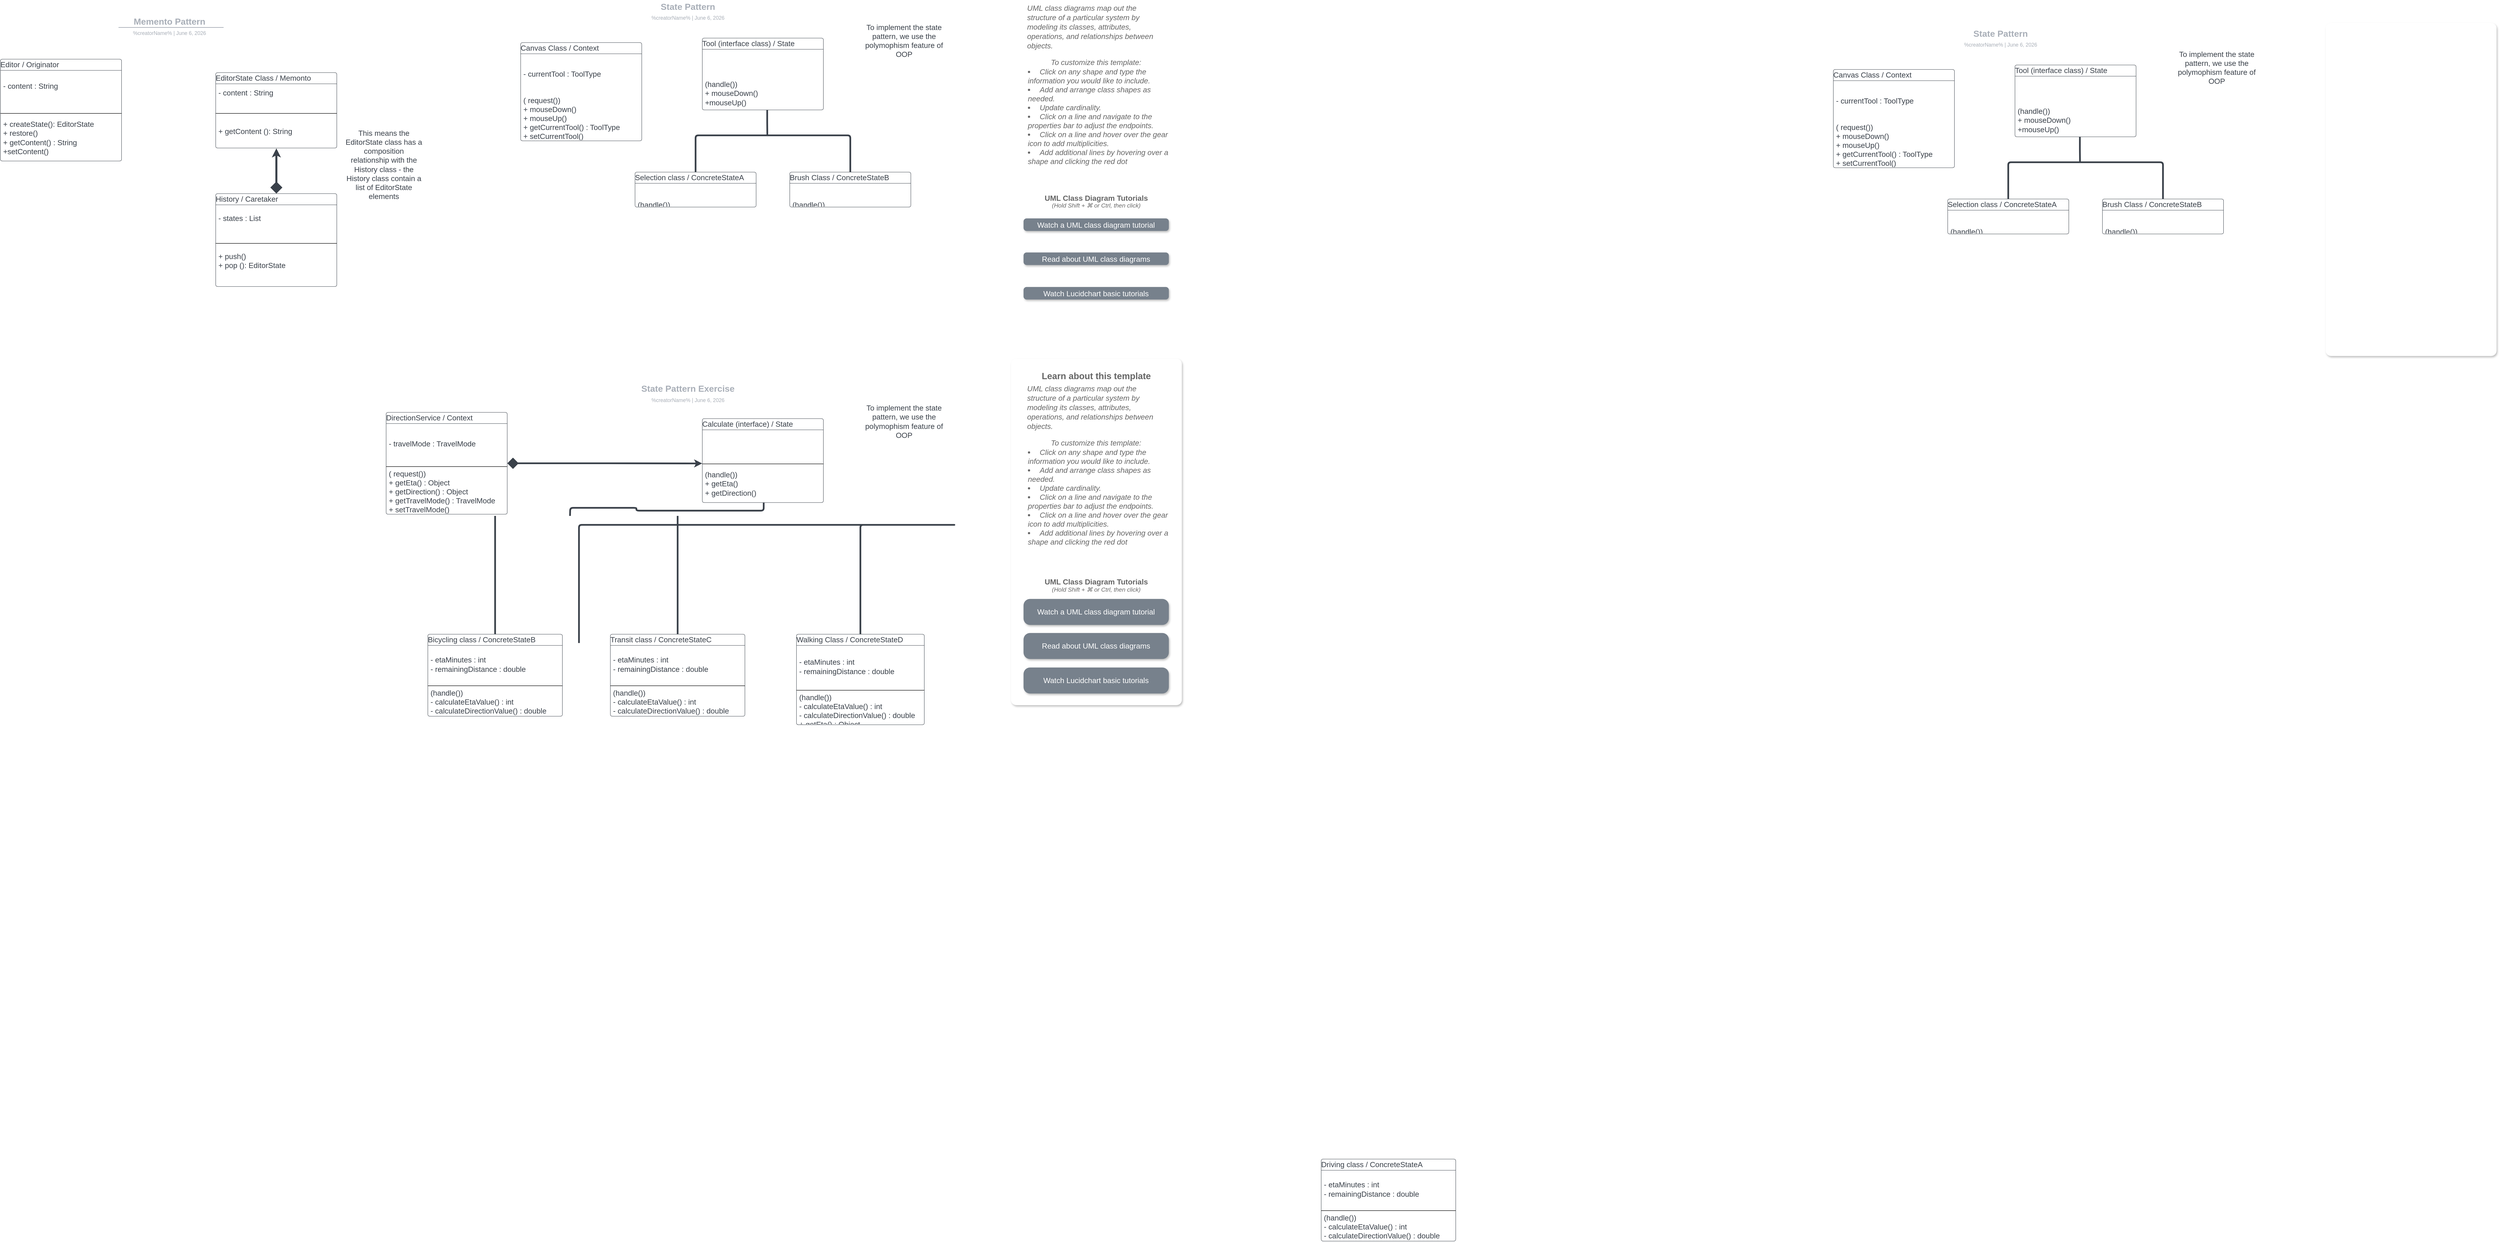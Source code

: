 <mxfile version="21.6.9" type="github">
  <diagram id="C5RBs43oDa-KdzZeNtuy" name="Page-1">
    <mxGraphModel dx="4552" dy="4326" grid="1" gridSize="10" guides="1" tooltips="1" connect="1" arrows="1" fold="1" page="1" pageScale="1" pageWidth="827" pageHeight="1169" math="0" shadow="0">
      <root>
        <mxCell id="WIyWlLk6GJQsqaUBKTNV-0" />
        <mxCell id="WIyWlLk6GJQsqaUBKTNV-1" parent="WIyWlLk6GJQsqaUBKTNV-0" />
        <mxCell id="U_TY-0Dwg_rTrHO3cY47-18" value="" style="group;dropTarget=0;pointerEvents=0;" vertex="1" parent="WIyWlLk6GJQsqaUBKTNV-1">
          <mxGeometry x="-3203" y="-3440" width="640" height="45" as="geometry" />
        </mxCell>
        <mxCell id="U_TY-0Dwg_rTrHO3cY47-19" value="Memento Pattern" style="points=[[0.688,0.967,0]];html=1;overflow=block;blockSpacing=1;whiteSpace=wrap;fontSize=19.7;fontColor=#a9afb8;fontStyle=1;align=center;spacingLeft=7;spacingRight=7;spacingTop=2;spacing=3;strokeOpacity=0;fillOpacity=0;rounded=1;absoluteArcSize=1;arcSize=12;fillColor=#ffffff;strokeWidth=1.5;lucidId=zV0p94uQ8jZY;" vertex="1" parent="U_TY-0Dwg_rTrHO3cY47-18">
          <mxGeometry width="640" height="31" as="geometry" />
        </mxCell>
        <UserObject label="%creatorName%  |  %date{mmmm d, yyyy}%" placeholders="1" id="U_TY-0Dwg_rTrHO3cY47-20">
          <mxCell style="html=1;overflow=block;blockSpacing=1;whiteSpace=wrap;fontSize=11.5;fontColor=#a9afb8;align=center;spacingLeft=7;spacingRight=7;spacingTop=2;spacing=3;strokeOpacity=0;fillOpacity=0;rounded=1;absoluteArcSize=1;arcSize=12;fillColor=#ffffff;strokeWidth=1.5;lucidId=zV0p6GQysQ9Z;" vertex="1" parent="U_TY-0Dwg_rTrHO3cY47-18">
            <mxGeometry y="31" width="640" height="14" as="geometry" />
          </mxCell>
        </UserObject>
        <mxCell id="U_TY-0Dwg_rTrHO3cY47-21" value="" style="html=1;jettySize=18;whiteSpace=wrap;fontSize=13;fontFamily=Helvetica;strokeColor=#a9afb8;strokeOpacity=100;strokeWidth=1.5;rounded=0;startArrow=none;endArrow=none;entryX=0.688;entryY=0.967;entryPerimeter=0;lucidId=zV0plLxj8k6u;" edge="1" parent="U_TY-0Dwg_rTrHO3cY47-18" target="U_TY-0Dwg_rTrHO3cY47-19">
          <mxGeometry width="100" height="100" relative="1" as="geometry">
            <Array as="points" />
            <mxPoint x="206" y="30" as="sourcePoint" />
          </mxGeometry>
        </mxCell>
        <mxCell id="U_TY-0Dwg_rTrHO3cY47-22" value="Editor / Originator" style="html=1;overflow=block;blockSpacing=1;swimlane;childLayout=stackLayout;horizontal=1;horizontalStack=0;resizeParent=1;resizeParentMax=0;resizeLast=0;collapsible=0;fontStyle=0;marginBottom=0;swimlaneFillColor=#ffffff;startSize=25;whiteSpace=wrap;fontSize=16.7;fontColor=#3a414a;align=left;spacing=0;strokeColor=#3a414a;strokeOpacity=100;rounded=1;absoluteArcSize=1;arcSize=9;strokeWidth=0.8;" vertex="1" parent="WIyWlLk6GJQsqaUBKTNV-1">
          <mxGeometry x="-3260" y="-3339" width="270" height="227.25" as="geometry" />
        </mxCell>
        <mxCell id="U_TY-0Dwg_rTrHO3cY47-23" value="- content : String&#xa;" style="part=1;html=1;resizeHeight=0;strokeColor=none;fillColor=none;align=left;verticalAlign=middle;spacingLeft=4;spacingRight=4;overflow=hidden;rotatable=0;points=[[0,0.5],[1,0.5]];portConstraint=eastwest;swimlaneFillColor=#ffffff;strokeOpacity=100;whiteSpace=wrap;fontSize=16.7;fontColor=#3a414a;" vertex="1" parent="U_TY-0Dwg_rTrHO3cY47-22">
          <mxGeometry y="25" width="270" height="92" as="geometry" />
        </mxCell>
        <mxCell id="U_TY-0Dwg_rTrHO3cY47-24" value="" style="line;strokeWidth=1;fillColor=none;align=left;verticalAlign=middle;spacingTop=-1;spacingLeft=3;spacingRight=3;rotatable=0;labelPosition=right;points=[];portConstraint=eastwest;" vertex="1" parent="U_TY-0Dwg_rTrHO3cY47-22">
          <mxGeometry y="117" width="270" height="8" as="geometry" />
        </mxCell>
        <mxCell id="U_TY-0Dwg_rTrHO3cY47-25" value="+ createState(): EditorState&#xa;+ restore()&#xa;+ getContent() : String&#xa;+setContent()" style="part=1;html=1;resizeHeight=0;strokeColor=none;fillColor=none;align=left;verticalAlign=middle;spacingLeft=4;spacingRight=4;overflow=hidden;rotatable=0;points=[[0,0.5],[1,0.5]];portConstraint=eastwest;swimlaneFillColor=#ffffff;strokeOpacity=100;whiteSpace=wrap;fontSize=16.7;fontColor=#3a414a;" vertex="1" parent="U_TY-0Dwg_rTrHO3cY47-22">
          <mxGeometry y="125" width="270" height="102.25" as="geometry" />
        </mxCell>
        <mxCell id="U_TY-0Dwg_rTrHO3cY47-26" value="EditorState Class / Memonto" style="html=1;overflow=block;blockSpacing=1;swimlane;childLayout=stackLayout;horizontal=1;horizontalStack=0;resizeParent=1;resizeParentMax=0;resizeLast=0;collapsible=0;fontStyle=0;marginBottom=0;swimlaneFillColor=#ffffff;startSize=25;whiteSpace=wrap;fontSize=16.7;fontColor=#3a414a;align=left;spacing=0;strokeColor=#3a414a;strokeOpacity=100;rounded=1;absoluteArcSize=1;arcSize=9;strokeWidth=0.8;" vertex="1" parent="WIyWlLk6GJQsqaUBKTNV-1">
          <mxGeometry x="-2780" y="-3309" width="270" height="168.25" as="geometry" />
        </mxCell>
        <mxCell id="U_TY-0Dwg_rTrHO3cY47-27" value="- content : String&#xa;" style="part=1;html=1;resizeHeight=0;strokeColor=none;fillColor=none;align=left;verticalAlign=middle;spacingLeft=4;spacingRight=4;overflow=hidden;rotatable=0;points=[[0,0.5],[1,0.5]];portConstraint=eastwest;swimlaneFillColor=#ffffff;strokeOpacity=100;whiteSpace=wrap;fontSize=16.7;fontColor=#3a414a;" vertex="1" parent="U_TY-0Dwg_rTrHO3cY47-26">
          <mxGeometry y="25" width="270" height="62" as="geometry" />
        </mxCell>
        <mxCell id="U_TY-0Dwg_rTrHO3cY47-28" value="" style="line;strokeWidth=1;fillColor=none;align=left;verticalAlign=middle;spacingTop=-1;spacingLeft=3;spacingRight=3;rotatable=0;labelPosition=right;points=[];portConstraint=eastwest;" vertex="1" parent="U_TY-0Dwg_rTrHO3cY47-26">
          <mxGeometry y="87" width="270" height="8" as="geometry" />
        </mxCell>
        <mxCell id="U_TY-0Dwg_rTrHO3cY47-29" value="+ getContent (): String" style="part=1;html=1;resizeHeight=0;strokeColor=none;fillColor=none;align=left;verticalAlign=middle;spacingLeft=4;spacingRight=4;overflow=hidden;rotatable=0;points=[[0,0.5],[1,0.5]];portConstraint=eastwest;swimlaneFillColor=#ffffff;strokeOpacity=100;whiteSpace=wrap;fontSize=16.7;fontColor=#3a414a;" vertex="1" parent="U_TY-0Dwg_rTrHO3cY47-26">
          <mxGeometry y="95" width="270" height="73.25" as="geometry" />
        </mxCell>
        <mxCell id="U_TY-0Dwg_rTrHO3cY47-30" value="History / Caretaker" style="html=1;overflow=block;blockSpacing=1;swimlane;childLayout=stackLayout;horizontal=1;horizontalStack=0;resizeParent=1;resizeParentMax=0;resizeLast=0;collapsible=0;fontStyle=0;marginBottom=0;swimlaneFillColor=#ffffff;startSize=25;whiteSpace=wrap;fontSize=16.7;fontColor=#3a414a;align=left;spacing=0;strokeColor=#3a414a;strokeOpacity=100;rounded=1;absoluteArcSize=1;arcSize=9;strokeWidth=0.8;" vertex="1" parent="WIyWlLk6GJQsqaUBKTNV-1">
          <mxGeometry x="-2780" y="-3039" width="270" height="207.25" as="geometry" />
        </mxCell>
        <mxCell id="U_TY-0Dwg_rTrHO3cY47-31" value="- states : List&#xa;" style="part=1;html=1;resizeHeight=0;strokeColor=none;fillColor=none;align=left;verticalAlign=middle;spacingLeft=4;spacingRight=4;overflow=hidden;rotatable=0;points=[[0,0.5],[1,0.5]];portConstraint=eastwest;swimlaneFillColor=#ffffff;strokeOpacity=100;whiteSpace=wrap;fontSize=16.7;fontColor=#3a414a;" vertex="1" parent="U_TY-0Dwg_rTrHO3cY47-30">
          <mxGeometry y="25" width="270" height="82" as="geometry" />
        </mxCell>
        <mxCell id="U_TY-0Dwg_rTrHO3cY47-32" value="" style="line;strokeWidth=1;fillColor=none;align=left;verticalAlign=middle;spacingTop=-1;spacingLeft=3;spacingRight=3;rotatable=0;labelPosition=right;points=[];portConstraint=eastwest;" vertex="1" parent="U_TY-0Dwg_rTrHO3cY47-30">
          <mxGeometry y="107" width="270" height="8" as="geometry" />
        </mxCell>
        <mxCell id="U_TY-0Dwg_rTrHO3cY47-33" value="+ push()&#xa;+ pop (): EditorState&#xa;" style="part=1;html=1;resizeHeight=0;strokeColor=none;fillColor=none;align=left;verticalAlign=middle;spacingLeft=4;spacingRight=4;overflow=hidden;rotatable=0;points=[[0,0.5],[1,0.5]];portConstraint=eastwest;swimlaneFillColor=#ffffff;strokeOpacity=100;whiteSpace=wrap;fontSize=16.7;fontColor=#3a414a;" vertex="1" parent="U_TY-0Dwg_rTrHO3cY47-30">
          <mxGeometry y="115" width="270" height="92.25" as="geometry" />
        </mxCell>
        <mxCell id="U_TY-0Dwg_rTrHO3cY47-34" value="" style="html=1;jettySize=18;whiteSpace=wrap;fontSize=13;strokeColor=#3a414a;strokeOpacity=100;strokeWidth=4.5;rounded=1;arcSize=12;edgeStyle=orthogonalEdgeStyle;startArrow=diamond;startFill=1;startSize=16;exitX=0.5;exitY=-0.002;exitPerimeter=0;entryX=0.5;entryY=1.003;entryPerimeter=0;lucidId=zk1p6L_fdBU9;" edge="1" parent="WIyWlLk6GJQsqaUBKTNV-1" source="U_TY-0Dwg_rTrHO3cY47-30" target="U_TY-0Dwg_rTrHO3cY47-26">
          <mxGeometry width="100" height="100" relative="1" as="geometry">
            <Array as="points" />
          </mxGeometry>
        </mxCell>
        <mxCell id="U_TY-0Dwg_rTrHO3cY47-35" value="This means the EditorState class has a composition relationship with the History class - the History class contain a list of EditorState elements" style="html=1;overflow=block;blockSpacing=1;whiteSpace=wrap;fontSize=16.7;fontColor=#3a414a;spacing=3.8;strokeOpacity=0;fillOpacity=0;rounded=1;absoluteArcSize=1;arcSize=9;fillColor=#ffffff;strokeWidth=3.8;lucidId=Lo1pZtVWviOo;" vertex="1" parent="WIyWlLk6GJQsqaUBKTNV-1">
          <mxGeometry x="-2495" y="-3187" width="180" height="168" as="geometry" />
        </mxCell>
        <mxCell id="U_TY-0Dwg_rTrHO3cY47-36" value="" style="html=1;overflow=block;blockSpacing=1;whiteSpace=wrap;rounded=1;absoluteArcSize=1;arcSize=24;container=1;pointerEvents=0;collapsible=0;recursiveResize=0;fontSize=13;spacing=3.6;strokeOpacity=0;fillOpacity=100;shadow=1;fillColor=#ffffff;strokeWidth=1.5;lucidId=SY2pZ8UVc_J9;" vertex="1" parent="WIyWlLk6GJQsqaUBKTNV-1">
          <mxGeometry x="-1007" y="-2671" width="381" height="773" as="geometry" />
        </mxCell>
        <mxCell id="U_TY-0Dwg_rTrHO3cY47-37" value="" style="html=1;overflow=block;blockSpacing=1;whiteSpace=wrap;rounded=1;absoluteArcSize=1;arcSize=24;container=1;pointerEvents=0;collapsible=0;recursiveResize=0;fontSize=13;spacing=3.6;strokeOpacity=0;fillOpacity=100;shadow=1;fillColor=#ffffff;strokeWidth=1.5;lucidId=sX0pJFGfKUSU;" vertex="1" parent="WIyWlLk6GJQsqaUBKTNV-1">
          <mxGeometry x="1924.5" y="-3420" width="381" height="743" as="geometry" />
        </mxCell>
        <mxCell id="U_TY-0Dwg_rTrHO3cY47-38" value="&lt;div style=&quot;display: flex; justify-content: center; text-align: center; align-items: baseline; font-size: 0; line-height: 1.25;margin-left: 8.4px;margin-right: 8.4px;margin-top: 2.4px;margin-top: -2px;&quot;&gt;&lt;span&gt;&lt;span style=&quot;font-size:16.7px;color:#666666;font-weight: bold;&quot;&gt;UML Class Diagram Tutorials&#xa;&lt;/span&gt;&lt;/span&gt;&lt;/div&gt;&lt;div style=&quot;display: flex; justify-content: center; text-align: center; align-items: baseline; font-size: 0; line-height: 1.25;margin-top: -2px;&quot;&gt;&lt;span&gt;&lt;span style=&quot;font-size:13px;color:#666666;&quot;&gt;&lt;span style=&quot;font-size:13.3px;color:#666666;font-style: italic;&quot;&gt;(Hold Shift + ⌘ or Ctrl, then click)&lt;/span&gt;&lt;/span&gt;&lt;/span&gt;&lt;/div&gt;" style="html=1;overflow=block;blockSpacing=1;whiteSpace=wrap;fontSize=13;spacing=3.6;strokeOpacity=0;fillOpacity=0;fillColor=#ffffff;strokeWidth=0.8;lucidId=sX0pPrZr3WfM;" vertex="1" parent="WIyWlLk6GJQsqaUBKTNV-1">
          <mxGeometry x="-1007" y="-3040" width="381" height="24" as="geometry" />
        </mxCell>
        <UserObject label="Read about UML class diagrams" link="https://www.lucidchart.com/pages/uml-class-diagram" id="U_TY-0Dwg_rTrHO3cY47-39">
          <mxCell style="html=1;overflow=block;blockSpacing=1;whiteSpace=wrap;rounded=1;arcSize=25;fontSize=16.7;fontColor=#ffffff;spacingLeft=8.4;spacingRight=8.4;spacingTop=2.4;spacing=3.6;strokeOpacity=0;fillOpacity=100;shadow=1;fillColor=#77818c;strokeWidth=1.5;lucidId=sX0pizP.D8Yw;" vertex="1" parent="WIyWlLk6GJQsqaUBKTNV-1">
            <mxGeometry x="-979" y="-2908" width="324" height="28" as="geometry" />
          </mxCell>
        </UserObject>
        <UserObject label="Watch a UML class diagram tutorial" link="https://www.youtube.com/watch?v=UI6lqHOVHic" id="U_TY-0Dwg_rTrHO3cY47-40">
          <mxCell style="html=1;overflow=block;blockSpacing=1;whiteSpace=wrap;rounded=1;arcSize=25;fontSize=16.7;fontColor=#ffffff;spacingLeft=8.4;spacingRight=8.4;spacingTop=2.4;spacing=3.6;strokeOpacity=0;fillOpacity=100;shadow=1;fillColor=#77818c;strokeWidth=1.5;lucidId=sX0pPZHDbc-L;" vertex="1" parent="WIyWlLk6GJQsqaUBKTNV-1">
            <mxGeometry x="-979" y="-2984" width="324" height="28" as="geometry" />
          </mxCell>
        </UserObject>
        <UserObject label="Watch Lucidchart basic tutorials" link="https://www.youtube.com/playlist?list=PLUoebdZqEHTxx3fS_jyD56QMd4trXZE3D" id="U_TY-0Dwg_rTrHO3cY47-41">
          <mxCell style="html=1;overflow=block;blockSpacing=1;whiteSpace=wrap;rounded=1;arcSize=25;fontSize=16.7;fontColor=#ffffff;spacingLeft=8.4;spacingRight=8.4;spacingTop=2.4;spacing=3.6;strokeOpacity=0;fillOpacity=100;shadow=1;fillColor=#77818c;strokeWidth=1.5;lucidId=sX0p_.JMDArn;" vertex="1" parent="WIyWlLk6GJQsqaUBKTNV-1">
            <mxGeometry x="-979" y="-2831" width="324" height="28" as="geometry" />
          </mxCell>
        </UserObject>
        <mxCell id="U_TY-0Dwg_rTrHO3cY47-42" value="&lt;div style=&quot;display: flex; justify-content: flex-start; text-align: left; align-items: baseline; font-size: 0; line-height: 1.25;margin-left: 8.4px;margin-right: 8.4px;margin-top: 2.4px;margin-top: -2px;&quot;&gt;&lt;span&gt;&lt;span style=&quot;font-size:16.7px;color:#666666;font-style: italic;&quot;&gt;UML class diagrams map out the structure of a particular system by modeling its classes, attributes, operations, and relationships between objects. &#xa;&lt;/span&gt;&lt;/span&gt;&lt;/div&gt;&lt;div style=&quot;display: flex; justify-content: center; text-align: center; align-items: baseline; font-size: 0; line-height: 1.25;margin-top: -2px;&quot;&gt;&lt;span&gt;&lt;span style=&quot;font-size:16.7px;color:#666666;font-style: italic;&quot;&gt;&#xa;&lt;/span&gt;&lt;/span&gt;&lt;/div&gt;&lt;div style=&quot;display: flex; justify-content: center; text-align: center; align-items: baseline; font-size: 0; line-height: 1.25;margin-top: -2px;&quot;&gt;&lt;span&gt;&lt;span style=&quot;font-size:16.7px;color:#666666;font-style: italic;&quot;&gt;To customize this template:&#xa;&lt;/span&gt;&lt;/span&gt;&lt;/div&gt;&lt;ul style=&quot;margin: 0px; padding-left: 10px;list-style-position: inside; list-style-type:disc&quot;&gt;&lt;li style=&quot;text-align:left;color:#666666;font-size:16.7px;&quot;&gt;&lt;span style=&quot;margin-left: 3.7px;margin-right: 8.4px;margin-top: 2.4px;margin-top: -2px;&quot;&gt;&lt;span style=&quot;font-size:16.7px;color:#666666;font-style: italic;&quot;&gt;Click on any shape and type the information you would like to include.&lt;/span&gt;&lt;/span&gt;&lt;/li&gt;&lt;li style=&quot;text-align:left;color:#666666;font-size:16.7px;&quot;&gt;&lt;span style=&quot;margin-left: 3.7px;margin-right: 8.4px;margin-top: 2.4px;margin-top: -2px;&quot;&gt;&lt;span style=&quot;font-size:16.7px;color:#666666;font-style: italic;&quot;&gt;Add and arrange class shapes as needed.&lt;/span&gt;&lt;/span&gt;&lt;/li&gt;&lt;li style=&quot;text-align:left;color:#666666;font-size:16.7px;&quot;&gt;&lt;span style=&quot;margin-left: 3.7px;margin-right: 8.4px;margin-top: 2.4px;margin-top: -2px;&quot;&gt;&lt;span style=&quot;font-size:16.7px;color:#666666;font-style: italic;&quot;&gt;Update cardinality.&lt;/span&gt;&lt;/span&gt;&lt;/li&gt;&lt;li style=&quot;text-align:left;color:#666666;font-size:16.7px;&quot;&gt;&lt;span style=&quot;margin-left: 3.7px;margin-right: 8.4px;margin-top: 2.4px;margin-top: -2px;&quot;&gt;&lt;span style=&quot;font-size:16.7px;color:#666666;font-style: italic;&quot;&gt;Click on a line and navigate to the properties bar to adjust the endpoints.&lt;/span&gt;&lt;/span&gt;&lt;/li&gt;&lt;li style=&quot;text-align:left;color:#666666;font-size:16.7px;&quot;&gt;&lt;span style=&quot;margin-left: 3.7px;margin-right: 8.4px;margin-top: 2.4px;margin-top: -2px;&quot;&gt;&lt;span style=&quot;font-size:16.7px;color:#666666;font-style: italic;&quot;&gt;Click on a line and hover over the gear icon to add multiplicities.&lt;/span&gt;&lt;/span&gt;&lt;/li&gt;&lt;li style=&quot;text-align:left;color:#666666;font-size:16.7px;&quot;&gt;&lt;span style=&quot;margin-left: 3.7px;margin-right: 8.4px;margin-top: 2.4px;margin-top: -2px;&quot;&gt;&lt;span style=&quot;font-size:16.7px;color:#666666;font-style: italic;&quot;&gt;Add additional lines by hovering over a shape and clicking the red dot&lt;/span&gt;&lt;/span&gt;&lt;/li&gt;&lt;/ul&gt;" style="html=1;overflow=block;blockSpacing=1;whiteSpace=wrap;fontSize=13;spacing=0;verticalAlign=top;strokeOpacity=100;rounded=1;absoluteArcSize=1;arcSize=7.5;strokeWidth=1.5;fillColor=none;strokeColor=none;lucidId=sX0pO99i9qGL;" vertex="1" parent="WIyWlLk6GJQsqaUBKTNV-1">
          <mxGeometry x="-979" y="-3460" width="324" height="390" as="geometry" />
        </mxCell>
        <mxCell id="U_TY-0Dwg_rTrHO3cY47-43" value="State Pattern" style="html=1;overflow=block;blockSpacing=1;whiteSpace=wrap;fontSize=19.7;fontColor=#a9afb8;fontStyle=1;align=center;spacingLeft=7;spacingRight=7;spacingTop=2;spacing=3;strokeOpacity=0;fillOpacity=0;rounded=1;absoluteArcSize=1;arcSize=12;fillColor=#ffffff;strokeWidth=1.5;lucidId=sX0p97V16W0Q;" vertex="1" parent="WIyWlLk6GJQsqaUBKTNV-1">
          <mxGeometry x="-2047" y="-3470" width="640" height="1" as="geometry" />
        </mxCell>
        <UserObject label="%creatorName%  |  %date{mmmm d, yyyy}%" placeholders="1" id="U_TY-0Dwg_rTrHO3cY47-44">
          <mxCell style="html=1;overflow=block;blockSpacing=1;whiteSpace=wrap;fontSize=11.5;fontColor=#a9afb8;align=center;spacingLeft=7;spacingRight=7;spacingTop=2;spacing=3;strokeOpacity=0;fillOpacity=0;rounded=1;absoluteArcSize=1;arcSize=12;fillColor=#ffffff;strokeWidth=1.5;lucidId=sX0pR78Se-6M;" vertex="1" parent="WIyWlLk6GJQsqaUBKTNV-1">
            <mxGeometry x="-2047" y="-3439" width="640" as="geometry" />
          </mxCell>
        </UserObject>
        <mxCell id="U_TY-0Dwg_rTrHO3cY47-45" value="Canvas Class / Context" style="html=1;overflow=block;blockSpacing=1;swimlane;childLayout=stackLayout;horizontal=1;horizontalStack=0;resizeParent=1;resizeParentMax=0;resizeLast=0;collapsible=0;fontStyle=0;marginBottom=0;swimlaneFillColor=#ffffff;startSize=25;whiteSpace=wrap;fontSize=16.7;fontColor=#3a414a;align=left;spacing=0;strokeColor=#3a414a;strokeOpacity=100;rounded=1;absoluteArcSize=1;arcSize=9;strokeWidth=0.8;" vertex="1" parent="WIyWlLk6GJQsqaUBKTNV-1">
          <mxGeometry x="-2100" y="-3376" width="270" height="219.25" as="geometry" />
        </mxCell>
        <mxCell id="U_TY-0Dwg_rTrHO3cY47-46" value="- currentTool : ToolType" style="part=1;html=1;resizeHeight=0;strokeColor=none;fillColor=none;align=left;verticalAlign=middle;spacingLeft=4;spacingRight=4;overflow=hidden;rotatable=0;points=[[0,0.5],[1,0.5]];portConstraint=eastwest;swimlaneFillColor=#ffffff;strokeOpacity=100;whiteSpace=wrap;fontSize=16.7;fontColor=#3a414a;" vertex="1" parent="U_TY-0Dwg_rTrHO3cY47-45">
          <mxGeometry y="25" width="270" height="92" as="geometry" />
        </mxCell>
        <mxCell id="U_TY-0Dwg_rTrHO3cY47-47" value="" style="line;strokeWidth=1;fillColor=none;align=left;verticalAlign=middle;spacingTop=-1;spacingLeft=3;spacingRight=3;rotatable=0;labelPosition=right;points=[];portConstraint=eastwest;" vertex="1" parent="U_TY-0Dwg_rTrHO3cY47-45">
          <mxGeometry y="117" width="270" as="geometry" />
        </mxCell>
        <mxCell id="U_TY-0Dwg_rTrHO3cY47-48" value="( request())&#xa;+ mouseDown()&#xa;+ mouseUp()&#xa;+ getCurrentTool() : ToolType&#xa;+ setCurrentTool()" style="part=1;html=1;resizeHeight=0;strokeColor=none;fillColor=none;align=left;verticalAlign=middle;spacingLeft=4;spacingRight=4;overflow=hidden;rotatable=0;points=[[0,0.5],[1,0.5]];portConstraint=eastwest;swimlaneFillColor=#ffffff;strokeOpacity=100;whiteSpace=wrap;fontSize=16.7;fontColor=#3a414a;" vertex="1" parent="U_TY-0Dwg_rTrHO3cY47-45">
          <mxGeometry y="117" width="270" height="102.25" as="geometry" />
        </mxCell>
        <mxCell id="U_TY-0Dwg_rTrHO3cY47-49" value="Tool (interface class) /  State" style="html=1;overflow=block;blockSpacing=1;swimlane;childLayout=stackLayout;horizontal=1;horizontalStack=0;resizeParent=1;resizeParentMax=0;resizeLast=0;collapsible=0;fontStyle=0;marginBottom=0;swimlaneFillColor=#ffffff;startSize=25;whiteSpace=wrap;fontSize=16.7;fontColor=#3a414a;align=left;spacing=0;strokeColor=#3a414a;strokeOpacity=100;rounded=1;absoluteArcSize=1;arcSize=9;strokeWidth=0.8;" vertex="1" parent="WIyWlLk6GJQsqaUBKTNV-1">
          <mxGeometry x="-1695" y="-3386" width="270" height="160.25" as="geometry" />
        </mxCell>
        <mxCell id="U_TY-0Dwg_rTrHO3cY47-50" value="" style="part=1;html=1;resizeHeight=0;strokeColor=none;fillColor=none;align=left;verticalAlign=middle;spacingLeft=4;spacingRight=4;overflow=hidden;rotatable=0;points=[[0,0.5],[1,0.5]];portConstraint=eastwest;swimlaneFillColor=#ffffff;strokeOpacity=100;whiteSpace=wrap;fontSize=13;" vertex="1" parent="U_TY-0Dwg_rTrHO3cY47-49">
          <mxGeometry y="25" width="270" height="62" as="geometry" />
        </mxCell>
        <mxCell id="U_TY-0Dwg_rTrHO3cY47-51" value="" style="line;strokeWidth=1;fillColor=none;align=left;verticalAlign=middle;spacingTop=-1;spacingLeft=3;spacingRight=3;rotatable=0;labelPosition=right;points=[];portConstraint=eastwest;" vertex="1" parent="U_TY-0Dwg_rTrHO3cY47-49">
          <mxGeometry y="87" width="270" as="geometry" />
        </mxCell>
        <mxCell id="U_TY-0Dwg_rTrHO3cY47-52" value="(handle())&#xa;+ mouseDown()&#xa;+mouseUp()" style="part=1;html=1;resizeHeight=0;strokeColor=none;fillColor=none;align=left;verticalAlign=middle;spacingLeft=4;spacingRight=4;overflow=hidden;rotatable=0;points=[[0,0.5],[1,0.5]];portConstraint=eastwest;swimlaneFillColor=#ffffff;strokeOpacity=100;whiteSpace=wrap;fontSize=16.7;fontColor=#3a414a;" vertex="1" parent="U_TY-0Dwg_rTrHO3cY47-49">
          <mxGeometry y="87" width="270" height="73.25" as="geometry" />
        </mxCell>
        <mxCell id="U_TY-0Dwg_rTrHO3cY47-53" value="Brush Class / ConcreteStateB" style="html=1;overflow=block;blockSpacing=1;swimlane;childLayout=stackLayout;horizontal=1;horizontalStack=0;resizeParent=1;resizeParentMax=0;resizeLast=0;collapsible=0;fontStyle=0;marginBottom=0;swimlaneFillColor=#ffffff;startSize=25;whiteSpace=wrap;fontSize=16.7;fontColor=#3a414a;align=left;spacing=0;strokeColor=#3a414a;strokeOpacity=100;rounded=1;absoluteArcSize=1;arcSize=9;strokeWidth=0.8;" vertex="1" parent="WIyWlLk6GJQsqaUBKTNV-1">
          <mxGeometry x="-1500" y="-3087" width="270" height="78" as="geometry" />
        </mxCell>
        <mxCell id="U_TY-0Dwg_rTrHO3cY47-54" value="" style="part=1;html=1;resizeHeight=0;strokeColor=none;fillColor=none;align=left;verticalAlign=middle;spacingLeft=4;spacingRight=4;overflow=hidden;rotatable=0;points=[[0,0.5],[1,0.5]];portConstraint=eastwest;swimlaneFillColor=#ffffff;strokeOpacity=100;whiteSpace=wrap;fontSize=13;" vertex="1" parent="U_TY-0Dwg_rTrHO3cY47-53">
          <mxGeometry y="25" width="270" height="36" as="geometry" />
        </mxCell>
        <mxCell id="U_TY-0Dwg_rTrHO3cY47-55" value="" style="line;strokeWidth=1;fillColor=none;align=left;verticalAlign=middle;spacingTop=-1;spacingLeft=3;spacingRight=3;rotatable=0;labelPosition=right;points=[];portConstraint=eastwest;" vertex="1" parent="U_TY-0Dwg_rTrHO3cY47-53">
          <mxGeometry y="61" width="270" as="geometry" />
        </mxCell>
        <mxCell id="U_TY-0Dwg_rTrHO3cY47-56" value="(handle())&#xa;+ mouseDown()&#xa;+mouseUp()" style="part=1;html=1;resizeHeight=0;strokeColor=none;fillColor=none;align=left;verticalAlign=middle;spacingLeft=4;spacingRight=4;overflow=hidden;rotatable=0;points=[[0,0.5],[1,0.5]];portConstraint=eastwest;swimlaneFillColor=#ffffff;strokeOpacity=100;whiteSpace=wrap;fontSize=16.7;fontColor=#3a414a;" vertex="1" parent="U_TY-0Dwg_rTrHO3cY47-53">
          <mxGeometry y="61" width="270" height="17" as="geometry" />
        </mxCell>
        <mxCell id="U_TY-0Dwg_rTrHO3cY47-57" value="Selection class /  ConcreteStateA" style="html=1;overflow=block;blockSpacing=1;swimlane;childLayout=stackLayout;horizontal=1;horizontalStack=0;resizeParent=1;resizeParentMax=0;resizeLast=0;collapsible=0;fontStyle=0;marginBottom=0;swimlaneFillColor=#ffffff;startSize=25;whiteSpace=wrap;fontSize=16.7;fontColor=#3a414a;align=left;spacing=0;strokeColor=#3a414a;strokeOpacity=100;rounded=1;absoluteArcSize=1;arcSize=9;strokeWidth=0.8;" vertex="1" parent="WIyWlLk6GJQsqaUBKTNV-1">
          <mxGeometry x="-1845" y="-3087" width="270" height="78" as="geometry" />
        </mxCell>
        <mxCell id="U_TY-0Dwg_rTrHO3cY47-58" value="" style="part=1;html=1;resizeHeight=0;strokeColor=none;fillColor=none;align=left;verticalAlign=middle;spacingLeft=4;spacingRight=4;overflow=hidden;rotatable=0;points=[[0,0.5],[1,0.5]];portConstraint=eastwest;swimlaneFillColor=#ffffff;strokeOpacity=100;whiteSpace=wrap;fontSize=13;" vertex="1" parent="U_TY-0Dwg_rTrHO3cY47-57">
          <mxGeometry y="25" width="270" height="36" as="geometry" />
        </mxCell>
        <mxCell id="U_TY-0Dwg_rTrHO3cY47-59" value="" style="line;strokeWidth=1;fillColor=none;align=left;verticalAlign=middle;spacingTop=-1;spacingLeft=3;spacingRight=3;rotatable=0;labelPosition=right;points=[];portConstraint=eastwest;" vertex="1" parent="U_TY-0Dwg_rTrHO3cY47-57">
          <mxGeometry y="61" width="270" as="geometry" />
        </mxCell>
        <mxCell id="U_TY-0Dwg_rTrHO3cY47-60" value="(handle())&#xa;+ mouseDown()&#xa;+mouseUp()" style="part=1;html=1;resizeHeight=0;strokeColor=none;fillColor=none;align=left;verticalAlign=middle;spacingLeft=4;spacingRight=4;overflow=hidden;rotatable=0;points=[[0,0.5],[1,0.5]];portConstraint=eastwest;swimlaneFillColor=#ffffff;strokeOpacity=100;whiteSpace=wrap;fontSize=16.7;fontColor=#3a414a;" vertex="1" parent="U_TY-0Dwg_rTrHO3cY47-57">
          <mxGeometry y="61" width="270" height="17" as="geometry" />
        </mxCell>
        <mxCell id="U_TY-0Dwg_rTrHO3cY47-61" value="" style="html=1;jettySize=18;whiteSpace=wrap;overflow=block;blockSpacing=1;fontSize=13;strokeColor=#3a414a;strokeOpacity=100;strokeWidth=3.8;rounded=1;arcSize=12;edgeStyle=orthogonalEdgeStyle;startArrow=none;endArrow=none;exitX=0.5;exitY=-0.003;exitPerimeter=0;entryX=0.5;entryY=-0.003;entryPerimeter=0;lucidId=dD1pzq4XvZ.y;" edge="1" parent="WIyWlLk6GJQsqaUBKTNV-1" source="U_TY-0Dwg_rTrHO3cY47-57" target="U_TY-0Dwg_rTrHO3cY47-53">
          <mxGeometry width="100" height="100" relative="1" as="geometry">
            <Array as="points">
              <mxPoint x="-1710" y="-3169" />
              <mxPoint x="-1365" y="-3169" />
            </Array>
          </mxGeometry>
        </mxCell>
        <mxCell id="U_TY-0Dwg_rTrHO3cY47-62" value="" style="html=1;jettySize=18;whiteSpace=wrap;overflow=block;blockSpacing=1;fontSize=13;strokeColor=#3a414a;strokeOpacity=100;strokeWidth=3.8;rounded=1;arcSize=12;edgeStyle=orthogonalEdgeStyle;endArrow=none;exitX=0.536;exitY=1.002;exitPerimeter=0;lucidId=QD1pjZaXCF8D;" edge="1" parent="WIyWlLk6GJQsqaUBKTNV-1" source="U_TY-0Dwg_rTrHO3cY47-49">
          <mxGeometry width="100" height="100" relative="1" as="geometry">
            <Array as="points" />
            <mxPoint x="-1550" y="-3169" as="targetPoint" />
          </mxGeometry>
        </mxCell>
        <mxCell id="U_TY-0Dwg_rTrHO3cY47-63" value="To implement the state pattern, we use the polymophism feature of OOP" style="html=1;overflow=block;blockSpacing=1;whiteSpace=wrap;fontSize=16.7;fontColor=#3a414a;spacing=3.8;strokeOpacity=0;fillOpacity=0;rounded=1;absoluteArcSize=1;arcSize=9;fillColor=#ffffff;strokeWidth=3.8;lucidId=RH1p5E7Tl5A2;" vertex="1" parent="WIyWlLk6GJQsqaUBKTNV-1">
          <mxGeometry x="-1335" y="-3423" width="180" height="58" as="geometry" />
        </mxCell>
        <mxCell id="U_TY-0Dwg_rTrHO3cY47-64" value="Learn about this template" style="html=1;overflow=block;blockSpacing=1;whiteSpace=wrap;fontSize=20;fontColor=#666666;fontStyle=1;spacingLeft=8.4;spacingRight=8.4;spacingTop=2.4;spacing=3.6;strokeOpacity=0;fillOpacity=0;fillColor=#ffffff;strokeWidth=1.5;lucidId=SY2p4FD~U8lN;" vertex="1" parent="WIyWlLk6GJQsqaUBKTNV-1">
          <mxGeometry x="-1007" y="-2658" width="381" height="47" as="geometry" />
        </mxCell>
        <mxCell id="U_TY-0Dwg_rTrHO3cY47-65" value="&lt;div style=&quot;display: flex; justify-content: center; text-align: center; align-items: baseline; font-size: 0; line-height: 1.25;margin-left: 8.4px;margin-right: 8.4px;margin-top: 2.4px;margin-top: -2px;&quot;&gt;&lt;span&gt;&lt;span style=&quot;font-size:16.7px;color:#666666;font-weight: bold;&quot;&gt;UML Class Diagram Tutorials&#xa;&lt;/span&gt;&lt;/span&gt;&lt;/div&gt;&lt;div style=&quot;display: flex; justify-content: center; text-align: center; align-items: baseline; font-size: 0; line-height: 1.25;margin-top: -2px;&quot;&gt;&lt;span&gt;&lt;span style=&quot;font-size:13px;color:#666666;&quot;&gt;&lt;span style=&quot;font-size:13.3px;color:#666666;font-style: italic;&quot;&gt;(Hold Shift + ⌘ or Ctrl, then click)&lt;/span&gt;&lt;/span&gt;&lt;/span&gt;&lt;/div&gt;" style="html=1;overflow=block;blockSpacing=1;whiteSpace=wrap;fontSize=13;spacing=3.6;strokeOpacity=0;fillOpacity=0;fillColor=#ffffff;strokeWidth=0.8;lucidId=SY2pRuy3iUNh;" vertex="1" parent="WIyWlLk6GJQsqaUBKTNV-1">
          <mxGeometry x="-1007" y="-2191" width="381" height="54" as="geometry" />
        </mxCell>
        <UserObject label="Read about UML class diagrams" link="https://www.lucidchart.com/pages/uml-class-diagram" id="U_TY-0Dwg_rTrHO3cY47-66">
          <mxCell style="html=1;overflow=block;blockSpacing=1;whiteSpace=wrap;rounded=1;arcSize=25;fontSize=16.7;fontColor=#ffffff;spacingLeft=8.4;spacingRight=8.4;spacingTop=2.4;spacing=3.6;strokeOpacity=0;fillOpacity=100;shadow=1;fillColor=#77818c;strokeWidth=1.5;lucidId=SY2pU0_veld~;" vertex="1" parent="WIyWlLk6GJQsqaUBKTNV-1">
            <mxGeometry x="-979" y="-2059" width="324" height="58" as="geometry" />
          </mxCell>
        </UserObject>
        <UserObject label="Watch a UML class diagram tutorial" link="https://www.youtube.com/watch?v=UI6lqHOVHic" id="U_TY-0Dwg_rTrHO3cY47-67">
          <mxCell style="html=1;overflow=block;blockSpacing=1;whiteSpace=wrap;rounded=1;arcSize=25;fontSize=16.7;fontColor=#ffffff;spacingLeft=8.4;spacingRight=8.4;spacingTop=2.4;spacing=3.6;strokeOpacity=0;fillOpacity=100;shadow=1;fillColor=#77818c;strokeWidth=1.5;lucidId=SY2p5YtSYIp6;" vertex="1" parent="WIyWlLk6GJQsqaUBKTNV-1">
            <mxGeometry x="-979" y="-2135" width="324" height="58" as="geometry" />
          </mxCell>
        </UserObject>
        <UserObject label="Watch Lucidchart basic tutorials" link="https://www.youtube.com/playlist?list=PLUoebdZqEHTxx3fS_jyD56QMd4trXZE3D" id="U_TY-0Dwg_rTrHO3cY47-68">
          <mxCell style="html=1;overflow=block;blockSpacing=1;whiteSpace=wrap;rounded=1;arcSize=25;fontSize=16.7;fontColor=#ffffff;spacingLeft=8.4;spacingRight=8.4;spacingTop=2.4;spacing=3.6;strokeOpacity=0;fillOpacity=100;shadow=1;fillColor=#77818c;strokeWidth=1.5;lucidId=SY2pt628xp.h;" vertex="1" parent="WIyWlLk6GJQsqaUBKTNV-1">
            <mxGeometry x="-979" y="-1982" width="324" height="58" as="geometry" />
          </mxCell>
        </UserObject>
        <mxCell id="U_TY-0Dwg_rTrHO3cY47-69" value="&lt;div style=&quot;display: flex; justify-content: flex-start; text-align: left; align-items: baseline; font-size: 0; line-height: 1.25;margin-left: 8.4px;margin-right: 8.4px;margin-top: 2.4px;margin-top: -2px;&quot;&gt;&lt;span&gt;&lt;span style=&quot;font-size:16.7px;color:#666666;font-style: italic;&quot;&gt;UML class diagrams map out the structure of a particular system by modeling its classes, attributes, operations, and relationships between objects. &#xa;&lt;/span&gt;&lt;/span&gt;&lt;/div&gt;&lt;div style=&quot;display: flex; justify-content: center; text-align: center; align-items: baseline; font-size: 0; line-height: 1.25;margin-top: -2px;&quot;&gt;&lt;span&gt;&lt;span style=&quot;font-size:16.7px;color:#666666;font-style: italic;&quot;&gt;&#xa;&lt;/span&gt;&lt;/span&gt;&lt;/div&gt;&lt;div style=&quot;display: flex; justify-content: center; text-align: center; align-items: baseline; font-size: 0; line-height: 1.25;margin-top: -2px;&quot;&gt;&lt;span&gt;&lt;span style=&quot;font-size:16.7px;color:#666666;font-style: italic;&quot;&gt;To customize this template:&#xa;&lt;/span&gt;&lt;/span&gt;&lt;/div&gt;&lt;ul style=&quot;margin: 0px; padding-left: 10px;list-style-position: inside; list-style-type:disc&quot;&gt;&lt;li style=&quot;text-align:left;color:#666666;font-size:16.7px;&quot;&gt;&lt;span style=&quot;margin-left: 3.7px;margin-right: 8.4px;margin-top: 2.4px;margin-top: -2px;&quot;&gt;&lt;span style=&quot;font-size:16.7px;color:#666666;font-style: italic;&quot;&gt;Click on any shape and type the information you would like to include.&lt;/span&gt;&lt;/span&gt;&lt;/li&gt;&lt;li style=&quot;text-align:left;color:#666666;font-size:16.7px;&quot;&gt;&lt;span style=&quot;margin-left: 3.7px;margin-right: 8.4px;margin-top: 2.4px;margin-top: -2px;&quot;&gt;&lt;span style=&quot;font-size:16.7px;color:#666666;font-style: italic;&quot;&gt;Add and arrange class shapes as needed.&lt;/span&gt;&lt;/span&gt;&lt;/li&gt;&lt;li style=&quot;text-align:left;color:#666666;font-size:16.7px;&quot;&gt;&lt;span style=&quot;margin-left: 3.7px;margin-right: 8.4px;margin-top: 2.4px;margin-top: -2px;&quot;&gt;&lt;span style=&quot;font-size:16.7px;color:#666666;font-style: italic;&quot;&gt;Update cardinality.&lt;/span&gt;&lt;/span&gt;&lt;/li&gt;&lt;li style=&quot;text-align:left;color:#666666;font-size:16.7px;&quot;&gt;&lt;span style=&quot;margin-left: 3.7px;margin-right: 8.4px;margin-top: 2.4px;margin-top: -2px;&quot;&gt;&lt;span style=&quot;font-size:16.7px;color:#666666;font-style: italic;&quot;&gt;Click on a line and navigate to the properties bar to adjust the endpoints.&lt;/span&gt;&lt;/span&gt;&lt;/li&gt;&lt;li style=&quot;text-align:left;color:#666666;font-size:16.7px;&quot;&gt;&lt;span style=&quot;margin-left: 3.7px;margin-right: 8.4px;margin-top: 2.4px;margin-top: -2px;&quot;&gt;&lt;span style=&quot;font-size:16.7px;color:#666666;font-style: italic;&quot;&gt;Click on a line and hover over the gear icon to add multiplicities.&lt;/span&gt;&lt;/span&gt;&lt;/li&gt;&lt;li style=&quot;text-align:left;color:#666666;font-size:16.7px;&quot;&gt;&lt;span style=&quot;margin-left: 3.7px;margin-right: 8.4px;margin-top: 2.4px;margin-top: -2px;&quot;&gt;&lt;span style=&quot;font-size:16.7px;color:#666666;font-style: italic;&quot;&gt;Add additional lines by hovering over a shape and clicking the red dot&lt;/span&gt;&lt;/span&gt;&lt;/li&gt;&lt;/ul&gt;" style="html=1;overflow=block;blockSpacing=1;whiteSpace=wrap;fontSize=13;spacing=0;verticalAlign=top;strokeOpacity=100;rounded=1;absoluteArcSize=1;arcSize=7.5;strokeWidth=1.5;fillColor=none;strokeColor=none;lucidId=SY2pniJw6Qz9;" vertex="1" parent="WIyWlLk6GJQsqaUBKTNV-1">
          <mxGeometry x="-979" y="-2611" width="324" height="420" as="geometry" />
        </mxCell>
        <mxCell id="U_TY-0Dwg_rTrHO3cY47-70" value="State Pattern Exercise" style="html=1;overflow=block;blockSpacing=1;whiteSpace=wrap;fontSize=19.7;fontColor=#a9afb8;fontStyle=1;align=center;spacingLeft=7;spacingRight=7;spacingTop=2;spacing=3;strokeOpacity=0;fillOpacity=0;rounded=1;absoluteArcSize=1;arcSize=12;fillColor=#ffffff;strokeWidth=1.5;lucidId=SY2psujnoQzz;" vertex="1" parent="WIyWlLk6GJQsqaUBKTNV-1">
          <mxGeometry x="-2047" y="-2621" width="640" height="31" as="geometry" />
        </mxCell>
        <UserObject label="%creatorName%  |  %date{mmmm d, yyyy}%" placeholders="1" id="U_TY-0Dwg_rTrHO3cY47-71">
          <mxCell style="html=1;overflow=block;blockSpacing=1;whiteSpace=wrap;fontSize=11.5;fontColor=#a9afb8;align=center;spacingLeft=7;spacingRight=7;spacingTop=2;spacing=3;strokeOpacity=0;fillOpacity=0;rounded=1;absoluteArcSize=1;arcSize=12;fillColor=#ffffff;strokeWidth=1.5;lucidId=SY2pOwbc8Taz;" vertex="1" parent="WIyWlLk6GJQsqaUBKTNV-1">
            <mxGeometry x="-2047" y="-2590" width="640" height="14" as="geometry" />
          </mxCell>
        </UserObject>
        <mxCell id="U_TY-0Dwg_rTrHO3cY47-72" value="DirectionService / Context" style="html=1;overflow=block;blockSpacing=1;swimlane;childLayout=stackLayout;horizontal=1;horizontalStack=0;resizeParent=1;resizeParentMax=0;resizeLast=0;collapsible=0;fontStyle=0;marginBottom=0;swimlaneFillColor=#ffffff;startSize=25;whiteSpace=wrap;fontSize=16.7;fontColor=#3a414a;align=left;spacing=0;strokeColor=#3a414a;strokeOpacity=100;rounded=1;absoluteArcSize=1;arcSize=9;strokeWidth=0.8;" vertex="1" parent="WIyWlLk6GJQsqaUBKTNV-1">
          <mxGeometry x="-2400" y="-2551" width="270" height="227.25" as="geometry" />
        </mxCell>
        <mxCell id="U_TY-0Dwg_rTrHO3cY47-73" value="- travelMode : TravelMode" style="part=1;html=1;resizeHeight=0;strokeColor=none;fillColor=none;align=left;verticalAlign=middle;spacingLeft=4;spacingRight=4;overflow=hidden;rotatable=0;points=[[0,0.5],[1,0.5]];portConstraint=eastwest;swimlaneFillColor=#ffffff;strokeOpacity=100;whiteSpace=wrap;fontSize=16.7;fontColor=#3a414a;" vertex="1" parent="U_TY-0Dwg_rTrHO3cY47-72">
          <mxGeometry y="25" width="270" height="92" as="geometry" />
        </mxCell>
        <mxCell id="U_TY-0Dwg_rTrHO3cY47-74" value="" style="line;strokeWidth=1;fillColor=none;align=left;verticalAlign=middle;spacingTop=-1;spacingLeft=3;spacingRight=3;rotatable=0;labelPosition=right;points=[];portConstraint=eastwest;" vertex="1" parent="U_TY-0Dwg_rTrHO3cY47-72">
          <mxGeometry y="117" width="270" height="8" as="geometry" />
        </mxCell>
        <mxCell id="U_TY-0Dwg_rTrHO3cY47-75" value="( request())&#xa;+ getEta() : Object&#xa;+ getDirection() : Object&#xa;+ getTravelMode() : TravelMode&#xa;+ setTravelMode()" style="part=1;html=1;resizeHeight=0;strokeColor=none;fillColor=none;align=left;verticalAlign=middle;spacingLeft=4;spacingRight=4;overflow=hidden;rotatable=0;points=[[0,0.5],[1,0.5]];portConstraint=eastwest;swimlaneFillColor=#ffffff;strokeOpacity=100;whiteSpace=wrap;fontSize=16.7;fontColor=#3a414a;" vertex="1" parent="U_TY-0Dwg_rTrHO3cY47-72">
          <mxGeometry y="125" width="270" height="102.25" as="geometry" />
        </mxCell>
        <mxCell id="U_TY-0Dwg_rTrHO3cY47-76" value="Calculate (interface) /  State" style="html=1;overflow=block;blockSpacing=1;swimlane;childLayout=stackLayout;horizontal=1;horizontalStack=0;resizeParent=1;resizeParentMax=0;resizeLast=0;collapsible=0;fontStyle=0;marginBottom=0;swimlaneFillColor=#ffffff;startSize=25;whiteSpace=wrap;fontSize=16.7;fontColor=#3a414a;align=left;spacing=0;strokeColor=#3a414a;strokeOpacity=100;rounded=1;absoluteArcSize=1;arcSize=9;strokeWidth=0.8;" vertex="1" parent="WIyWlLk6GJQsqaUBKTNV-1">
          <mxGeometry x="-1695" y="-2537" width="270" height="187.25" as="geometry" />
        </mxCell>
        <mxCell id="U_TY-0Dwg_rTrHO3cY47-77" value="" style="part=1;html=1;resizeHeight=0;strokeColor=none;fillColor=none;align=left;verticalAlign=middle;spacingLeft=4;spacingRight=4;overflow=hidden;rotatable=0;points=[[0,0.5],[1,0.5]];portConstraint=eastwest;swimlaneFillColor=#ffffff;strokeOpacity=100;whiteSpace=wrap;fontSize=13;" vertex="1" parent="U_TY-0Dwg_rTrHO3cY47-76">
          <mxGeometry y="25" width="270" height="72" as="geometry" />
        </mxCell>
        <mxCell id="U_TY-0Dwg_rTrHO3cY47-78" value="" style="line;strokeWidth=1;fillColor=none;align=left;verticalAlign=middle;spacingTop=-1;spacingLeft=3;spacingRight=3;rotatable=0;labelPosition=right;points=[];portConstraint=eastwest;" vertex="1" parent="U_TY-0Dwg_rTrHO3cY47-76">
          <mxGeometry y="97" width="270" height="8" as="geometry" />
        </mxCell>
        <mxCell id="U_TY-0Dwg_rTrHO3cY47-79" value="(handle())&#xa;+ getEta()&#xa;+ getDirection()" style="part=1;html=1;resizeHeight=0;strokeColor=none;fillColor=none;align=left;verticalAlign=middle;spacingLeft=4;spacingRight=4;overflow=hidden;rotatable=0;points=[[0,0.5],[1,0.5]];portConstraint=eastwest;swimlaneFillColor=#ffffff;strokeOpacity=100;whiteSpace=wrap;fontSize=16.7;fontColor=#3a414a;" vertex="1" parent="U_TY-0Dwg_rTrHO3cY47-76">
          <mxGeometry y="105" width="270" height="82.25" as="geometry" />
        </mxCell>
        <mxCell id="U_TY-0Dwg_rTrHO3cY47-80" value="Walking Class / ConcreteStateD" style="html=1;overflow=block;blockSpacing=1;swimlane;childLayout=stackLayout;horizontal=1;horizontalStack=0;resizeParent=1;resizeParentMax=0;resizeLast=0;collapsible=0;fontStyle=0;marginBottom=0;swimlaneFillColor=#ffffff;startSize=25;whiteSpace=wrap;fontSize=16.7;fontColor=#3a414a;align=left;spacing=0;strokeColor=#3a414a;strokeOpacity=100;rounded=1;absoluteArcSize=1;arcSize=9;strokeWidth=0.8;" vertex="1" parent="WIyWlLk6GJQsqaUBKTNV-1">
          <mxGeometry x="-1485" y="-2056" width="285" height="202" as="geometry" />
        </mxCell>
        <mxCell id="U_TY-0Dwg_rTrHO3cY47-81" value="- etaMinutes :  int&#xa;- remainingDistance : double " style="part=1;html=1;resizeHeight=0;strokeColor=none;fillColor=none;align=left;verticalAlign=middle;spacingLeft=4;spacingRight=4;overflow=hidden;rotatable=0;points=[[0,0.5],[1,0.5]];portConstraint=eastwest;swimlaneFillColor=#ffffff;strokeOpacity=100;whiteSpace=wrap;fontSize=16.7;fontColor=#3a414a;" vertex="1" parent="U_TY-0Dwg_rTrHO3cY47-80">
          <mxGeometry y="25" width="285" height="96" as="geometry" />
        </mxCell>
        <mxCell id="U_TY-0Dwg_rTrHO3cY47-82" value="" style="line;strokeWidth=1;fillColor=none;align=left;verticalAlign=middle;spacingTop=-1;spacingLeft=3;spacingRight=3;rotatable=0;labelPosition=right;points=[];portConstraint=eastwest;" vertex="1" parent="U_TY-0Dwg_rTrHO3cY47-80">
          <mxGeometry y="121" width="285" height="8" as="geometry" />
        </mxCell>
        <mxCell id="U_TY-0Dwg_rTrHO3cY47-83" value="(handle())&#xa;- calculateEtaValue() : int&#xa;- calculateDirectionValue() : double&#xa;+ getEta() : Object&#xa;+ getDirection() : Object" style="part=1;html=1;resizeHeight=0;strokeColor=none;fillColor=none;align=left;verticalAlign=middle;spacingLeft=4;spacingRight=4;overflow=hidden;rotatable=0;points=[[0,0.5],[1,0.5]];portConstraint=eastwest;swimlaneFillColor=#ffffff;strokeOpacity=100;whiteSpace=wrap;fontSize=16.7;fontColor=#3a414a;" vertex="1" parent="U_TY-0Dwg_rTrHO3cY47-80">
          <mxGeometry y="129" width="285" height="73" as="geometry" />
        </mxCell>
        <mxCell id="U_TY-0Dwg_rTrHO3cY47-84" value="Driving class /  ConcreteStateA" style="html=1;overflow=block;blockSpacing=1;swimlane;childLayout=stackLayout;horizontal=1;horizontalStack=0;resizeParent=1;resizeParentMax=0;resizeLast=0;collapsible=0;fontStyle=0;marginBottom=0;swimlaneFillColor=#ffffff;startSize=25;whiteSpace=wrap;fontSize=16.7;fontColor=#3a414a;align=left;spacing=0;strokeColor=#3a414a;strokeOpacity=100;rounded=1;absoluteArcSize=1;arcSize=9;strokeWidth=0.8;" vertex="1" parent="WIyWlLk6GJQsqaUBKTNV-1">
          <mxGeometry x="-315" y="-885" width="300" height="183" as="geometry" />
        </mxCell>
        <mxCell id="U_TY-0Dwg_rTrHO3cY47-85" value="- etaMinutes :  int&#xa;- remainingDistance : double " style="part=1;html=1;resizeHeight=0;strokeColor=none;fillColor=none;align=left;verticalAlign=middle;spacingLeft=4;spacingRight=4;overflow=hidden;rotatable=0;points=[[0,0.5],[1,0.5]];portConstraint=eastwest;swimlaneFillColor=#ffffff;strokeOpacity=100;whiteSpace=wrap;fontSize=16.7;fontColor=#3a414a;" vertex="1" parent="U_TY-0Dwg_rTrHO3cY47-84">
          <mxGeometry y="25" width="300" height="86" as="geometry" />
        </mxCell>
        <mxCell id="U_TY-0Dwg_rTrHO3cY47-86" value="" style="line;strokeWidth=1;fillColor=none;align=left;verticalAlign=middle;spacingTop=-1;spacingLeft=3;spacingRight=3;rotatable=0;labelPosition=right;points=[];portConstraint=eastwest;" vertex="1" parent="U_TY-0Dwg_rTrHO3cY47-84">
          <mxGeometry y="111" width="300" height="8" as="geometry" />
        </mxCell>
        <mxCell id="U_TY-0Dwg_rTrHO3cY47-87" value="(handle())&#xa;- calculateEtaValue() : int&#xa;- calculateDirectionValue() : double&#xa;+ getEta() : Object&#xa;+ getDirection() : Object" style="part=1;html=1;resizeHeight=0;strokeColor=none;fillColor=none;align=left;verticalAlign=middle;spacingLeft=4;spacingRight=4;overflow=hidden;rotatable=0;points=[[0,0.5],[1,0.5]];portConstraint=eastwest;swimlaneFillColor=#ffffff;strokeOpacity=100;whiteSpace=wrap;fontSize=16.7;fontColor=#3a414a;" vertex="1" parent="U_TY-0Dwg_rTrHO3cY47-84">
          <mxGeometry y="119" width="300" height="64" as="geometry" />
        </mxCell>
        <mxCell id="U_TY-0Dwg_rTrHO3cY47-88" value="" style="html=1;jettySize=18;whiteSpace=wrap;overflow=block;blockSpacing=1;fontSize=13;strokeColor=#3a414a;strokeOpacity=100;strokeWidth=3.8;rounded=1;arcSize=12;edgeStyle=orthogonalEdgeStyle;startArrow=none;endArrow=none;exitX=0.5;exitY=-0.002;exitPerimeter=0;entryX=0.5;entryY=-0.002;entryPerimeter=0;lucidId=SY2pQHhQ.OxP;" edge="1" parent="WIyWlLk6GJQsqaUBKTNV-1" target="U_TY-0Dwg_rTrHO3cY47-80">
          <mxGeometry width="100" height="100" relative="1" as="geometry">
            <Array as="points">
              <mxPoint x="-1130" y="-2300" />
              <mxPoint x="-785" y="-2300" />
            </Array>
            <mxPoint x="-1970" y="-2036.366" as="sourcePoint" />
          </mxGeometry>
        </mxCell>
        <mxCell id="U_TY-0Dwg_rTrHO3cY47-89" value="" style="html=1;jettySize=18;whiteSpace=wrap;overflow=block;blockSpacing=1;fontSize=13;strokeColor=#3a414a;strokeOpacity=100;strokeWidth=3.8;rounded=1;arcSize=12;edgeStyle=orthogonalEdgeStyle;endArrow=none;exitX=0.507;exitY=1.002;exitPerimeter=0;lucidId=SY2pqAWi54bZ;" edge="1" parent="WIyWlLk6GJQsqaUBKTNV-1" source="U_TY-0Dwg_rTrHO3cY47-76">
          <mxGeometry width="100" height="100" relative="1" as="geometry">
            <Array as="points" />
            <mxPoint x="-1990" y="-2320" as="targetPoint" />
          </mxGeometry>
        </mxCell>
        <mxCell id="U_TY-0Dwg_rTrHO3cY47-90" value="To implement the state pattern, we use the polymophism feature of OOP" style="html=1;overflow=block;blockSpacing=1;whiteSpace=wrap;fontSize=16.7;fontColor=#3a414a;spacing=3.8;strokeOpacity=0;fillOpacity=0;rounded=1;absoluteArcSize=1;arcSize=9;fillColor=#ffffff;strokeWidth=3.8;lucidId=SY2p7HI0BRh~;" vertex="1" parent="WIyWlLk6GJQsqaUBKTNV-1">
          <mxGeometry x="-1335" y="-2574" width="180" height="88" as="geometry" />
        </mxCell>
        <mxCell id="U_TY-0Dwg_rTrHO3cY47-91" value="Bicycling class /  ConcreteStateB" style="html=1;overflow=block;blockSpacing=1;swimlane;childLayout=stackLayout;horizontal=1;horizontalStack=0;resizeParent=1;resizeParentMax=0;resizeLast=0;collapsible=0;fontStyle=0;marginBottom=0;swimlaneFillColor=#ffffff;startSize=25;whiteSpace=wrap;fontSize=16.7;fontColor=#3a414a;align=left;spacing=0;strokeColor=#3a414a;strokeOpacity=100;rounded=1;absoluteArcSize=1;arcSize=9;strokeWidth=0.8;" vertex="1" parent="WIyWlLk6GJQsqaUBKTNV-1">
          <mxGeometry x="-2307" y="-2056" width="300" height="183" as="geometry" />
        </mxCell>
        <mxCell id="U_TY-0Dwg_rTrHO3cY47-92" value="- etaMinutes :  int&#xa;- remainingDistance : double " style="part=1;html=1;resizeHeight=0;strokeColor=none;fillColor=none;align=left;verticalAlign=middle;spacingLeft=4;spacingRight=4;overflow=hidden;rotatable=0;points=[[0,0.5],[1,0.5]];portConstraint=eastwest;swimlaneFillColor=#ffffff;strokeOpacity=100;whiteSpace=wrap;fontSize=16.7;fontColor=#3a414a;" vertex="1" parent="U_TY-0Dwg_rTrHO3cY47-91">
          <mxGeometry y="25" width="300" height="86" as="geometry" />
        </mxCell>
        <mxCell id="U_TY-0Dwg_rTrHO3cY47-93" value="" style="line;strokeWidth=1;fillColor=none;align=left;verticalAlign=middle;spacingTop=-1;spacingLeft=3;spacingRight=3;rotatable=0;labelPosition=right;points=[];portConstraint=eastwest;" vertex="1" parent="U_TY-0Dwg_rTrHO3cY47-91">
          <mxGeometry y="111" width="300" height="8" as="geometry" />
        </mxCell>
        <mxCell id="U_TY-0Dwg_rTrHO3cY47-94" value="(handle())&#xa;- calculateEtaValue() : int&#xa;- calculateDirectionValue() : double&#xa;+ getEta() : Object&#xa;+ getDirection() : Object" style="part=1;html=1;resizeHeight=0;strokeColor=none;fillColor=none;align=left;verticalAlign=middle;spacingLeft=4;spacingRight=4;overflow=hidden;rotatable=0;points=[[0,0.5],[1,0.5]];portConstraint=eastwest;swimlaneFillColor=#ffffff;strokeOpacity=100;whiteSpace=wrap;fontSize=16.7;fontColor=#3a414a;" vertex="1" parent="U_TY-0Dwg_rTrHO3cY47-91">
          <mxGeometry y="119" width="300" height="64" as="geometry" />
        </mxCell>
        <mxCell id="U_TY-0Dwg_rTrHO3cY47-95" value="Transit class /  ConcreteStateC" style="html=1;overflow=block;blockSpacing=1;swimlane;childLayout=stackLayout;horizontal=1;horizontalStack=0;resizeParent=1;resizeParentMax=0;resizeLast=0;collapsible=0;fontStyle=0;marginBottom=0;swimlaneFillColor=#ffffff;startSize=25;whiteSpace=wrap;fontSize=16.7;fontColor=#3a414a;align=left;spacing=0;strokeColor=#3a414a;strokeOpacity=100;rounded=1;absoluteArcSize=1;arcSize=9;strokeWidth=0.8;" vertex="1" parent="WIyWlLk6GJQsqaUBKTNV-1">
          <mxGeometry x="-1900" y="-2056" width="300" height="183" as="geometry" />
        </mxCell>
        <mxCell id="U_TY-0Dwg_rTrHO3cY47-96" value="- etaMinutes :  int&#xa;- remainingDistance : double " style="part=1;html=1;resizeHeight=0;strokeColor=none;fillColor=none;align=left;verticalAlign=middle;spacingLeft=4;spacingRight=4;overflow=hidden;rotatable=0;points=[[0,0.5],[1,0.5]];portConstraint=eastwest;swimlaneFillColor=#ffffff;strokeOpacity=100;whiteSpace=wrap;fontSize=16.7;fontColor=#3a414a;" vertex="1" parent="U_TY-0Dwg_rTrHO3cY47-95">
          <mxGeometry y="25" width="300" height="86" as="geometry" />
        </mxCell>
        <mxCell id="U_TY-0Dwg_rTrHO3cY47-97" value="" style="line;strokeWidth=1;fillColor=none;align=left;verticalAlign=middle;spacingTop=-1;spacingLeft=3;spacingRight=3;rotatable=0;labelPosition=right;points=[];portConstraint=eastwest;" vertex="1" parent="U_TY-0Dwg_rTrHO3cY47-95">
          <mxGeometry y="111" width="300" height="8" as="geometry" />
        </mxCell>
        <mxCell id="U_TY-0Dwg_rTrHO3cY47-98" value="(handle())&#xa;- calculateEtaValue() : int&#xa;- calculateDirectionValue() : double&#xa;+ getEta() : Object&#xa;+ getDirection() : Object" style="part=1;html=1;resizeHeight=0;strokeColor=none;fillColor=none;align=left;verticalAlign=middle;spacingLeft=4;spacingRight=4;overflow=hidden;rotatable=0;points=[[0,0.5],[1,0.5]];portConstraint=eastwest;swimlaneFillColor=#ffffff;strokeOpacity=100;whiteSpace=wrap;fontSize=16.7;fontColor=#3a414a;" vertex="1" parent="U_TY-0Dwg_rTrHO3cY47-95">
          <mxGeometry y="119" width="300" height="64" as="geometry" />
        </mxCell>
        <mxCell id="U_TY-0Dwg_rTrHO3cY47-99" value="" style="html=1;jettySize=18;whiteSpace=wrap;overflow=block;blockSpacing=1;fontSize=13;strokeColor=#3a414a;strokeOpacity=100;strokeWidth=3.8;rounded=1;arcSize=12;edgeStyle=orthogonalEdgeStyle;startArrow=none;endArrow=none;exitX=0.5;exitY=-0.002;exitPerimeter=0;lucidId=ea4pz3I99HQH;" edge="1" parent="WIyWlLk6GJQsqaUBKTNV-1" source="U_TY-0Dwg_rTrHO3cY47-91">
          <mxGeometry width="100" height="100" relative="1" as="geometry">
            <Array as="points" />
            <mxPoint x="-2157" y="-2320" as="targetPoint" />
          </mxGeometry>
        </mxCell>
        <mxCell id="U_TY-0Dwg_rTrHO3cY47-100" value="" style="html=1;jettySize=18;whiteSpace=wrap;overflow=block;blockSpacing=1;fontSize=13;strokeColor=#3a414a;strokeOpacity=100;strokeWidth=3.8;rounded=1;arcSize=12;edgeStyle=orthogonalEdgeStyle;startArrow=none;endArrow=none;exitX=0.5;exitY=-0.002;exitPerimeter=0;lucidId=pa4pMNaIt2Fz;" edge="1" parent="WIyWlLk6GJQsqaUBKTNV-1" source="U_TY-0Dwg_rTrHO3cY47-95">
          <mxGeometry width="100" height="100" relative="1" as="geometry">
            <Array as="points" />
            <mxPoint x="-1750" y="-2320" as="targetPoint" />
          </mxGeometry>
        </mxCell>
        <mxCell id="U_TY-0Dwg_rTrHO3cY47-101" value="" style="html=1;jettySize=18;whiteSpace=wrap;overflow=block;blockSpacing=1;fontSize=13;strokeColor=#3a414a;strokeOpacity=100;strokeWidth=3.8;rounded=1;arcSize=12;edgeStyle=orthogonalEdgeStyle;startArrow=diamond;startFill=1;startSize=16;exitX=1.001;exitY=0.5;exitPerimeter=0;entryX=-0.001;entryY=0.534;entryPerimeter=0;lucidId=Wa4ps88qd8AT;" edge="1" parent="WIyWlLk6GJQsqaUBKTNV-1" source="U_TY-0Dwg_rTrHO3cY47-72" target="U_TY-0Dwg_rTrHO3cY47-76">
          <mxGeometry width="100" height="100" relative="1" as="geometry">
            <Array as="points" />
          </mxGeometry>
        </mxCell>
        <mxCell id="U_TY-0Dwg_rTrHO3cY47-124" value="State Pattern" style="html=1;overflow=block;blockSpacing=1;whiteSpace=wrap;fontSize=19.7;fontColor=#a9afb8;fontStyle=1;align=center;spacingLeft=7;spacingRight=7;spacingTop=2;spacing=3;strokeOpacity=0;fillOpacity=0;rounded=1;absoluteArcSize=1;arcSize=12;fillColor=#ffffff;strokeWidth=1.5;lucidId=sX0p97V16W0Q;" vertex="1" parent="WIyWlLk6GJQsqaUBKTNV-1">
          <mxGeometry x="880" y="-3410" width="640" height="1" as="geometry" />
        </mxCell>
        <UserObject label="%creatorName%  |  %date{mmmm d, yyyy}%" placeholders="1" id="U_TY-0Dwg_rTrHO3cY47-125">
          <mxCell style="html=1;overflow=block;blockSpacing=1;whiteSpace=wrap;fontSize=11.5;fontColor=#a9afb8;align=center;spacingLeft=7;spacingRight=7;spacingTop=2;spacing=3;strokeOpacity=0;fillOpacity=0;rounded=1;absoluteArcSize=1;arcSize=12;fillColor=#ffffff;strokeWidth=1.5;lucidId=sX0pR78Se-6M;" vertex="1" parent="WIyWlLk6GJQsqaUBKTNV-1">
            <mxGeometry x="880" y="-3379" width="640" as="geometry" />
          </mxCell>
        </UserObject>
        <mxCell id="U_TY-0Dwg_rTrHO3cY47-126" value="Canvas Class / Context" style="html=1;overflow=block;blockSpacing=1;swimlane;childLayout=stackLayout;horizontal=1;horizontalStack=0;resizeParent=1;resizeParentMax=0;resizeLast=0;collapsible=0;fontStyle=0;marginBottom=0;swimlaneFillColor=#ffffff;startSize=25;whiteSpace=wrap;fontSize=16.7;fontColor=#3a414a;align=left;spacing=0;strokeColor=#3a414a;strokeOpacity=100;rounded=1;absoluteArcSize=1;arcSize=9;strokeWidth=0.8;" vertex="1" parent="WIyWlLk6GJQsqaUBKTNV-1">
          <mxGeometry x="827" y="-3316" width="270" height="219.25" as="geometry" />
        </mxCell>
        <mxCell id="U_TY-0Dwg_rTrHO3cY47-127" value="- currentTool : ToolType" style="part=1;html=1;resizeHeight=0;strokeColor=none;fillColor=none;align=left;verticalAlign=middle;spacingLeft=4;spacingRight=4;overflow=hidden;rotatable=0;points=[[0,0.5],[1,0.5]];portConstraint=eastwest;swimlaneFillColor=#ffffff;strokeOpacity=100;whiteSpace=wrap;fontSize=16.7;fontColor=#3a414a;" vertex="1" parent="U_TY-0Dwg_rTrHO3cY47-126">
          <mxGeometry y="25" width="270" height="92" as="geometry" />
        </mxCell>
        <mxCell id="U_TY-0Dwg_rTrHO3cY47-128" value="" style="line;strokeWidth=1;fillColor=none;align=left;verticalAlign=middle;spacingTop=-1;spacingLeft=3;spacingRight=3;rotatable=0;labelPosition=right;points=[];portConstraint=eastwest;" vertex="1" parent="U_TY-0Dwg_rTrHO3cY47-126">
          <mxGeometry y="117" width="270" as="geometry" />
        </mxCell>
        <mxCell id="U_TY-0Dwg_rTrHO3cY47-129" value="( request())&#xa;+ mouseDown()&#xa;+ mouseUp()&#xa;+ getCurrentTool() : ToolType&#xa;+ setCurrentTool()" style="part=1;html=1;resizeHeight=0;strokeColor=none;fillColor=none;align=left;verticalAlign=middle;spacingLeft=4;spacingRight=4;overflow=hidden;rotatable=0;points=[[0,0.5],[1,0.5]];portConstraint=eastwest;swimlaneFillColor=#ffffff;strokeOpacity=100;whiteSpace=wrap;fontSize=16.7;fontColor=#3a414a;" vertex="1" parent="U_TY-0Dwg_rTrHO3cY47-126">
          <mxGeometry y="117" width="270" height="102.25" as="geometry" />
        </mxCell>
        <mxCell id="U_TY-0Dwg_rTrHO3cY47-130" value="Tool (interface class) /  State" style="html=1;overflow=block;blockSpacing=1;swimlane;childLayout=stackLayout;horizontal=1;horizontalStack=0;resizeParent=1;resizeParentMax=0;resizeLast=0;collapsible=0;fontStyle=0;marginBottom=0;swimlaneFillColor=#ffffff;startSize=25;whiteSpace=wrap;fontSize=16.7;fontColor=#3a414a;align=left;spacing=0;strokeColor=#3a414a;strokeOpacity=100;rounded=1;absoluteArcSize=1;arcSize=9;strokeWidth=0.8;" vertex="1" parent="WIyWlLk6GJQsqaUBKTNV-1">
          <mxGeometry x="1232" y="-3326" width="270" height="160.25" as="geometry" />
        </mxCell>
        <mxCell id="U_TY-0Dwg_rTrHO3cY47-131" value="" style="part=1;html=1;resizeHeight=0;strokeColor=none;fillColor=none;align=left;verticalAlign=middle;spacingLeft=4;spacingRight=4;overflow=hidden;rotatable=0;points=[[0,0.5],[1,0.5]];portConstraint=eastwest;swimlaneFillColor=#ffffff;strokeOpacity=100;whiteSpace=wrap;fontSize=13;" vertex="1" parent="U_TY-0Dwg_rTrHO3cY47-130">
          <mxGeometry y="25" width="270" height="62" as="geometry" />
        </mxCell>
        <mxCell id="U_TY-0Dwg_rTrHO3cY47-132" value="" style="line;strokeWidth=1;fillColor=none;align=left;verticalAlign=middle;spacingTop=-1;spacingLeft=3;spacingRight=3;rotatable=0;labelPosition=right;points=[];portConstraint=eastwest;" vertex="1" parent="U_TY-0Dwg_rTrHO3cY47-130">
          <mxGeometry y="87" width="270" as="geometry" />
        </mxCell>
        <mxCell id="U_TY-0Dwg_rTrHO3cY47-133" value="(handle())&#xa;+ mouseDown()&#xa;+mouseUp()" style="part=1;html=1;resizeHeight=0;strokeColor=none;fillColor=none;align=left;verticalAlign=middle;spacingLeft=4;spacingRight=4;overflow=hidden;rotatable=0;points=[[0,0.5],[1,0.5]];portConstraint=eastwest;swimlaneFillColor=#ffffff;strokeOpacity=100;whiteSpace=wrap;fontSize=16.7;fontColor=#3a414a;" vertex="1" parent="U_TY-0Dwg_rTrHO3cY47-130">
          <mxGeometry y="87" width="270" height="73.25" as="geometry" />
        </mxCell>
        <mxCell id="U_TY-0Dwg_rTrHO3cY47-134" value="Brush Class / ConcreteStateB" style="html=1;overflow=block;blockSpacing=1;swimlane;childLayout=stackLayout;horizontal=1;horizontalStack=0;resizeParent=1;resizeParentMax=0;resizeLast=0;collapsible=0;fontStyle=0;marginBottom=0;swimlaneFillColor=#ffffff;startSize=25;whiteSpace=wrap;fontSize=16.7;fontColor=#3a414a;align=left;spacing=0;strokeColor=#3a414a;strokeOpacity=100;rounded=1;absoluteArcSize=1;arcSize=9;strokeWidth=0.8;" vertex="1" parent="WIyWlLk6GJQsqaUBKTNV-1">
          <mxGeometry x="1427" y="-3027" width="270" height="78" as="geometry" />
        </mxCell>
        <mxCell id="U_TY-0Dwg_rTrHO3cY47-135" value="" style="part=1;html=1;resizeHeight=0;strokeColor=none;fillColor=none;align=left;verticalAlign=middle;spacingLeft=4;spacingRight=4;overflow=hidden;rotatable=0;points=[[0,0.5],[1,0.5]];portConstraint=eastwest;swimlaneFillColor=#ffffff;strokeOpacity=100;whiteSpace=wrap;fontSize=13;" vertex="1" parent="U_TY-0Dwg_rTrHO3cY47-134">
          <mxGeometry y="25" width="270" height="36" as="geometry" />
        </mxCell>
        <mxCell id="U_TY-0Dwg_rTrHO3cY47-136" value="" style="line;strokeWidth=1;fillColor=none;align=left;verticalAlign=middle;spacingTop=-1;spacingLeft=3;spacingRight=3;rotatable=0;labelPosition=right;points=[];portConstraint=eastwest;" vertex="1" parent="U_TY-0Dwg_rTrHO3cY47-134">
          <mxGeometry y="61" width="270" as="geometry" />
        </mxCell>
        <mxCell id="U_TY-0Dwg_rTrHO3cY47-137" value="(handle())&#xa;+ mouseDown()&#xa;+mouseUp()" style="part=1;html=1;resizeHeight=0;strokeColor=none;fillColor=none;align=left;verticalAlign=middle;spacingLeft=4;spacingRight=4;overflow=hidden;rotatable=0;points=[[0,0.5],[1,0.5]];portConstraint=eastwest;swimlaneFillColor=#ffffff;strokeOpacity=100;whiteSpace=wrap;fontSize=16.7;fontColor=#3a414a;" vertex="1" parent="U_TY-0Dwg_rTrHO3cY47-134">
          <mxGeometry y="61" width="270" height="17" as="geometry" />
        </mxCell>
        <mxCell id="U_TY-0Dwg_rTrHO3cY47-138" value="Selection class /  ConcreteStateA" style="html=1;overflow=block;blockSpacing=1;swimlane;childLayout=stackLayout;horizontal=1;horizontalStack=0;resizeParent=1;resizeParentMax=0;resizeLast=0;collapsible=0;fontStyle=0;marginBottom=0;swimlaneFillColor=#ffffff;startSize=25;whiteSpace=wrap;fontSize=16.7;fontColor=#3a414a;align=left;spacing=0;strokeColor=#3a414a;strokeOpacity=100;rounded=1;absoluteArcSize=1;arcSize=9;strokeWidth=0.8;" vertex="1" parent="WIyWlLk6GJQsqaUBKTNV-1">
          <mxGeometry x="1082" y="-3027" width="270" height="78" as="geometry" />
        </mxCell>
        <mxCell id="U_TY-0Dwg_rTrHO3cY47-139" value="" style="part=1;html=1;resizeHeight=0;strokeColor=none;fillColor=none;align=left;verticalAlign=middle;spacingLeft=4;spacingRight=4;overflow=hidden;rotatable=0;points=[[0,0.5],[1,0.5]];portConstraint=eastwest;swimlaneFillColor=#ffffff;strokeOpacity=100;whiteSpace=wrap;fontSize=13;" vertex="1" parent="U_TY-0Dwg_rTrHO3cY47-138">
          <mxGeometry y="25" width="270" height="36" as="geometry" />
        </mxCell>
        <mxCell id="U_TY-0Dwg_rTrHO3cY47-140" value="" style="line;strokeWidth=1;fillColor=none;align=left;verticalAlign=middle;spacingTop=-1;spacingLeft=3;spacingRight=3;rotatable=0;labelPosition=right;points=[];portConstraint=eastwest;" vertex="1" parent="U_TY-0Dwg_rTrHO3cY47-138">
          <mxGeometry y="61" width="270" as="geometry" />
        </mxCell>
        <mxCell id="U_TY-0Dwg_rTrHO3cY47-141" value="(handle())&#xa;+ mouseDown()&#xa;+mouseUp()" style="part=1;html=1;resizeHeight=0;strokeColor=none;fillColor=none;align=left;verticalAlign=middle;spacingLeft=4;spacingRight=4;overflow=hidden;rotatable=0;points=[[0,0.5],[1,0.5]];portConstraint=eastwest;swimlaneFillColor=#ffffff;strokeOpacity=100;whiteSpace=wrap;fontSize=16.7;fontColor=#3a414a;" vertex="1" parent="U_TY-0Dwg_rTrHO3cY47-138">
          <mxGeometry y="61" width="270" height="17" as="geometry" />
        </mxCell>
        <mxCell id="U_TY-0Dwg_rTrHO3cY47-142" value="" style="html=1;jettySize=18;whiteSpace=wrap;overflow=block;blockSpacing=1;fontSize=13;strokeColor=#3a414a;strokeOpacity=100;strokeWidth=3.8;rounded=1;arcSize=12;edgeStyle=orthogonalEdgeStyle;startArrow=none;endArrow=none;exitX=0.5;exitY=-0.003;exitPerimeter=0;entryX=0.5;entryY=-0.003;entryPerimeter=0;lucidId=dD1pzq4XvZ.y;" edge="1" parent="WIyWlLk6GJQsqaUBKTNV-1" source="U_TY-0Dwg_rTrHO3cY47-138" target="U_TY-0Dwg_rTrHO3cY47-134">
          <mxGeometry width="100" height="100" relative="1" as="geometry">
            <Array as="points">
              <mxPoint x="1217" y="-3109" />
              <mxPoint x="1562" y="-3109" />
            </Array>
          </mxGeometry>
        </mxCell>
        <mxCell id="U_TY-0Dwg_rTrHO3cY47-143" value="" style="html=1;jettySize=18;whiteSpace=wrap;overflow=block;blockSpacing=1;fontSize=13;strokeColor=#3a414a;strokeOpacity=100;strokeWidth=3.8;rounded=1;arcSize=12;edgeStyle=orthogonalEdgeStyle;endArrow=none;exitX=0.536;exitY=1.002;exitPerimeter=0;lucidId=QD1pjZaXCF8D;" edge="1" parent="WIyWlLk6GJQsqaUBKTNV-1" source="U_TY-0Dwg_rTrHO3cY47-130">
          <mxGeometry width="100" height="100" relative="1" as="geometry">
            <Array as="points" />
            <mxPoint x="1377" y="-3109" as="targetPoint" />
          </mxGeometry>
        </mxCell>
        <mxCell id="U_TY-0Dwg_rTrHO3cY47-144" value="To implement the state pattern, we use the polymophism feature of OOP" style="html=1;overflow=block;blockSpacing=1;whiteSpace=wrap;fontSize=16.7;fontColor=#3a414a;spacing=3.8;strokeOpacity=0;fillOpacity=0;rounded=1;absoluteArcSize=1;arcSize=9;fillColor=#ffffff;strokeWidth=3.8;lucidId=RH1p5E7Tl5A2;" vertex="1" parent="WIyWlLk6GJQsqaUBKTNV-1">
          <mxGeometry x="1592" y="-3363" width="180" height="58" as="geometry" />
        </mxCell>
      </root>
    </mxGraphModel>
  </diagram>
</mxfile>
